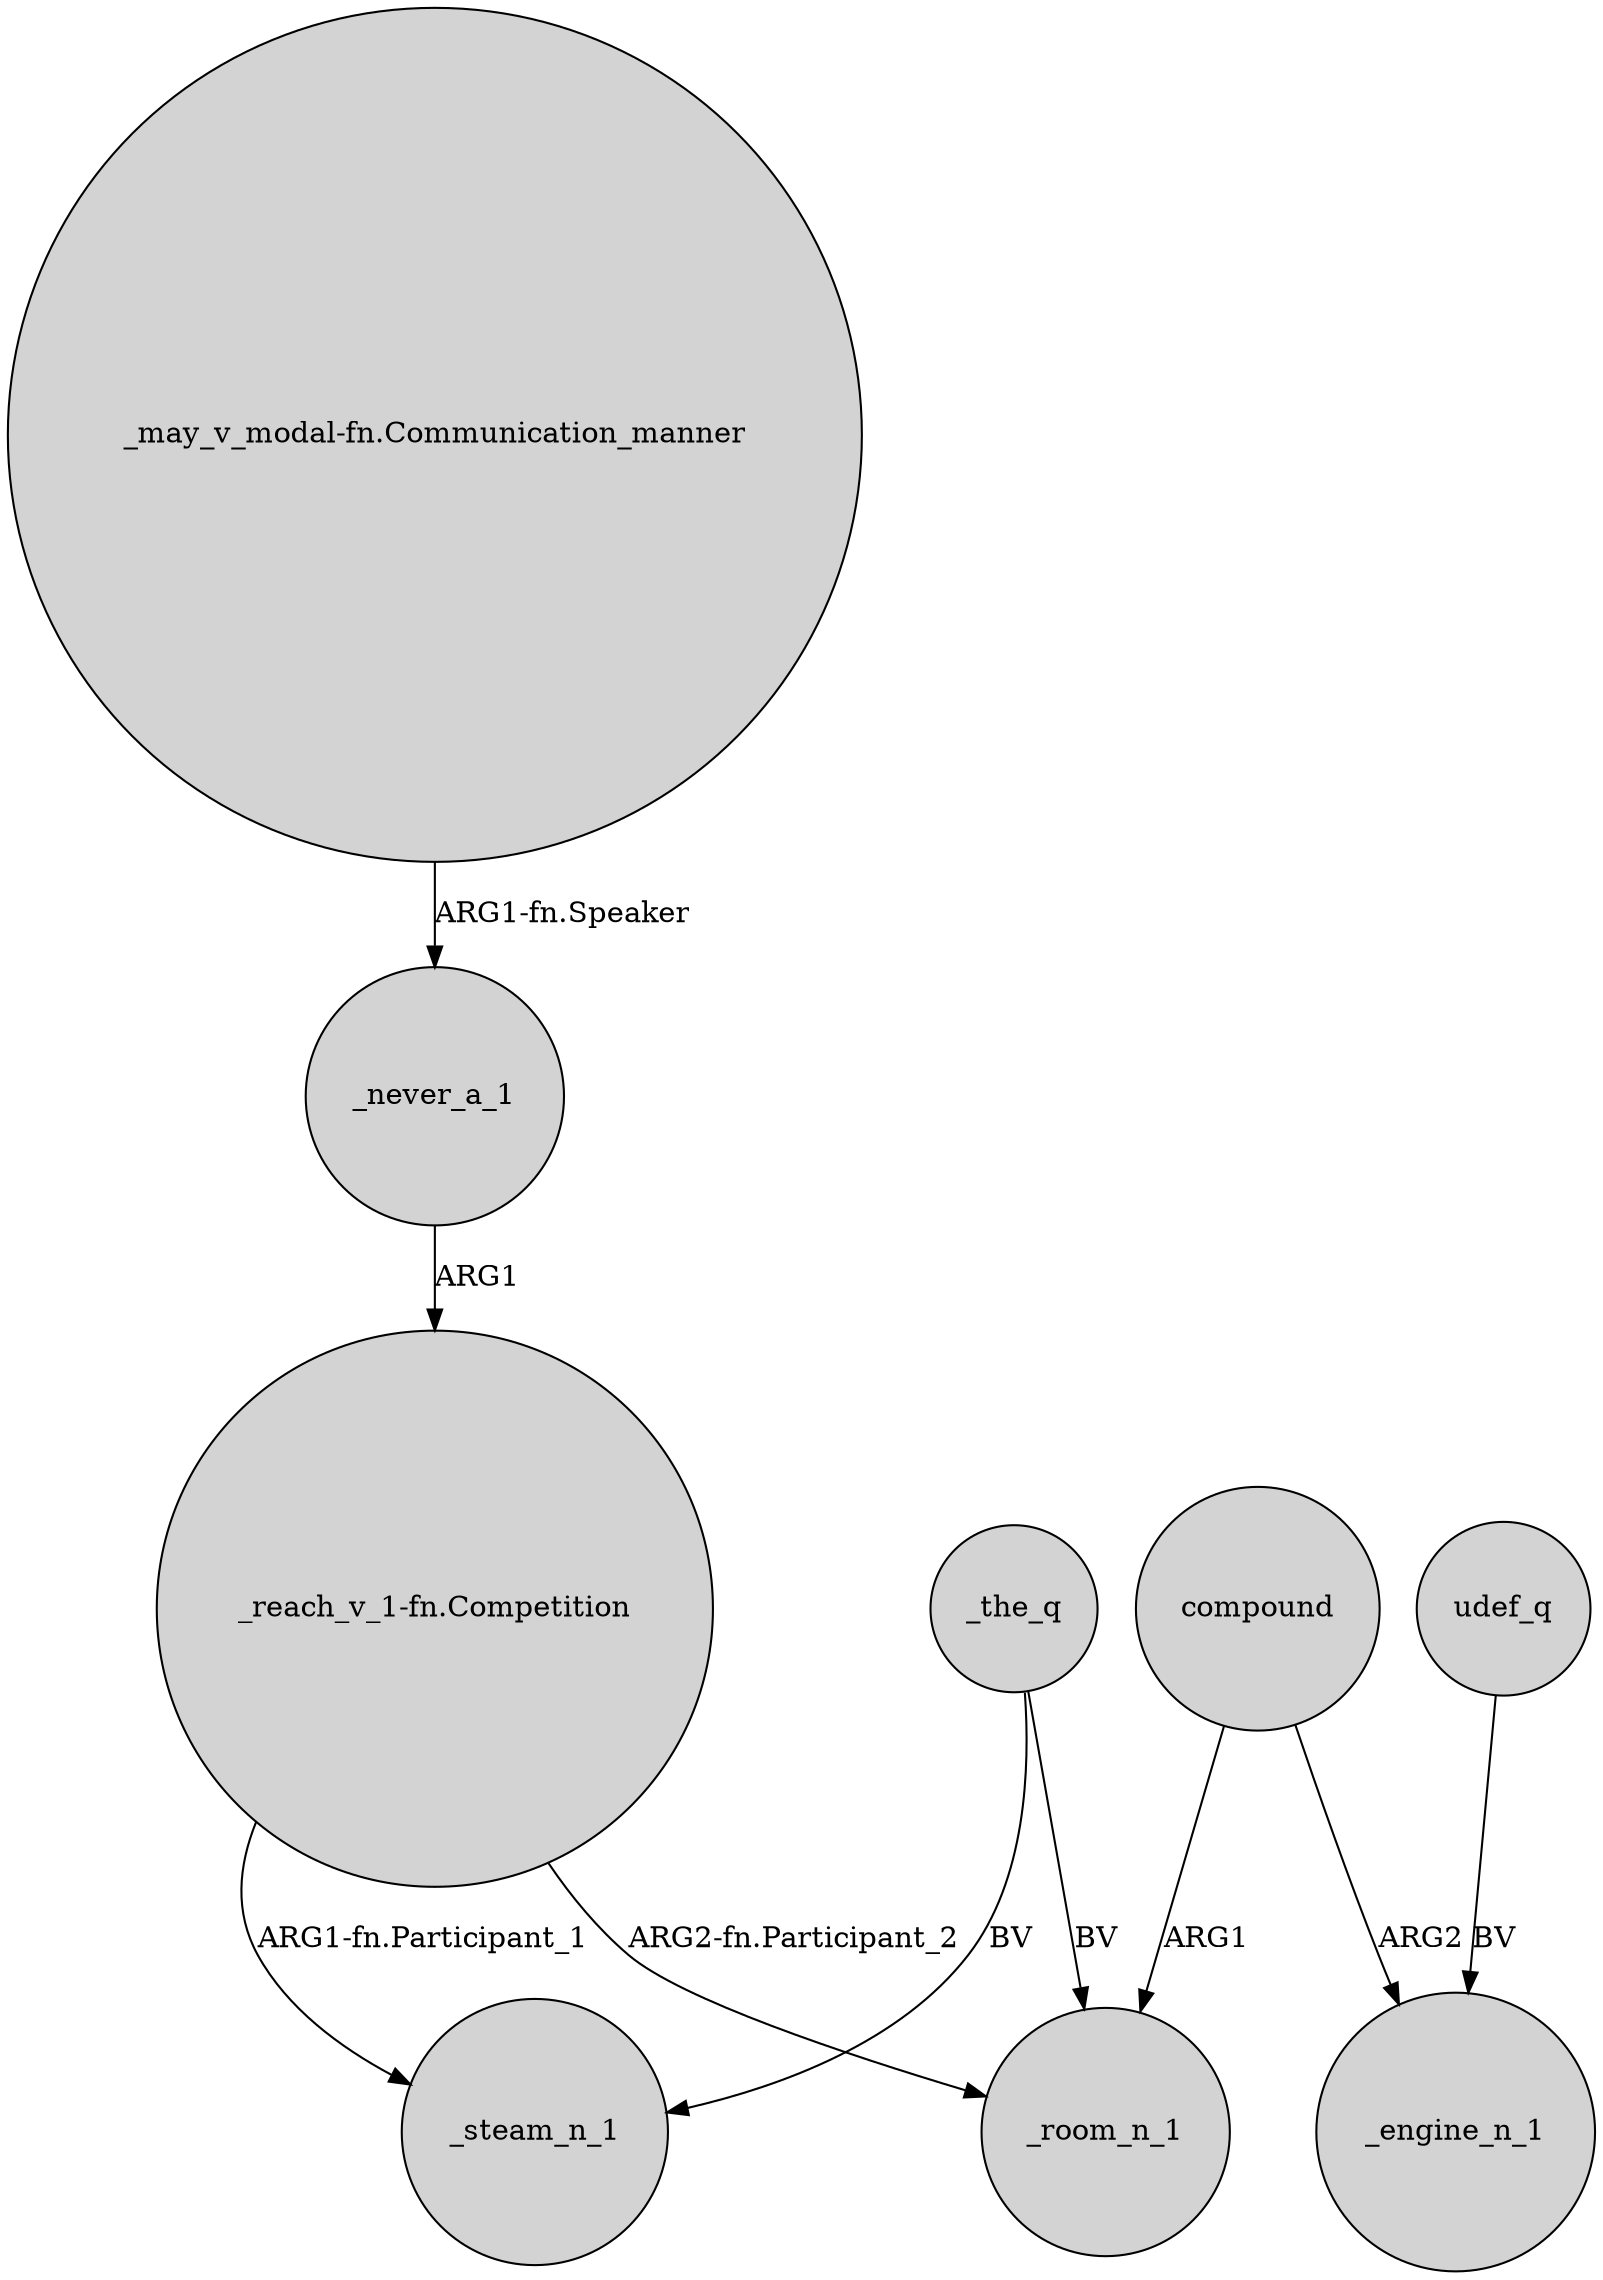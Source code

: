 digraph {
	node [shape=circle style=filled]
	_the_q -> _steam_n_1 [label=BV]
	_never_a_1 -> "_reach_v_1-fn.Competition" [label=ARG1]
	_the_q -> _room_n_1 [label=BV]
	"_reach_v_1-fn.Competition" -> _room_n_1 [label="ARG2-fn.Participant_2"]
	compound -> _room_n_1 [label=ARG1]
	udef_q -> _engine_n_1 [label=BV]
	"_reach_v_1-fn.Competition" -> _steam_n_1 [label="ARG1-fn.Participant_1"]
	"_may_v_modal-fn.Communication_manner" -> _never_a_1 [label="ARG1-fn.Speaker"]
	compound -> _engine_n_1 [label=ARG2]
}
